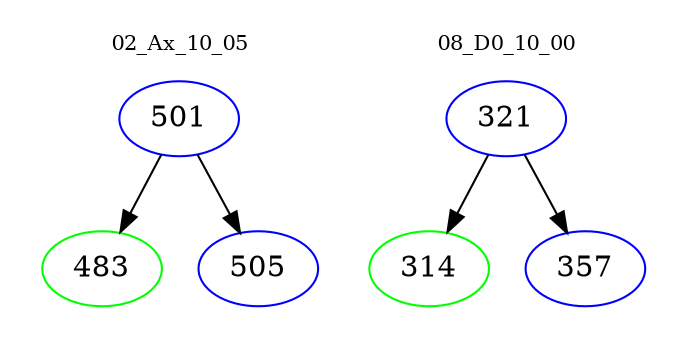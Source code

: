 digraph{
subgraph cluster_0 {
color = white
label = "02_Ax_10_05";
fontsize=10;
T0_501 [label="501", color="blue"]
T0_501 -> T0_483 [color="black"]
T0_483 [label="483", color="green"]
T0_501 -> T0_505 [color="black"]
T0_505 [label="505", color="blue"]
}
subgraph cluster_1 {
color = white
label = "08_D0_10_00";
fontsize=10;
T1_321 [label="321", color="blue"]
T1_321 -> T1_314 [color="black"]
T1_314 [label="314", color="green"]
T1_321 -> T1_357 [color="black"]
T1_357 [label="357", color="blue"]
}
}
